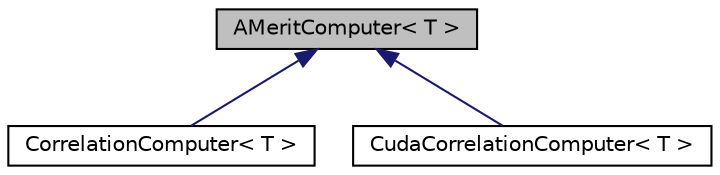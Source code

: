 digraph "AMeritComputer&lt; T &gt;"
{
  edge [fontname="Helvetica",fontsize="10",labelfontname="Helvetica",labelfontsize="10"];
  node [fontname="Helvetica",fontsize="10",shape=record];
  Node0 [label="AMeritComputer\< T \>",height=0.2,width=0.4,color="black", fillcolor="grey75", style="filled", fontcolor="black"];
  Node0 -> Node1 [dir="back",color="midnightblue",fontsize="10",style="solid",fontname="Helvetica"];
  Node1 [label="CorrelationComputer\< T \>",height=0.2,width=0.4,color="black", fillcolor="white", style="filled",URL="$classCorrelationComputer.html"];
  Node0 -> Node2 [dir="back",color="midnightblue",fontsize="10",style="solid",fontname="Helvetica"];
  Node2 [label="CudaCorrelationComputer\< T \>",height=0.2,width=0.4,color="black", fillcolor="white", style="filled",URL="$classCudaCorrelationComputer.html"];
}
